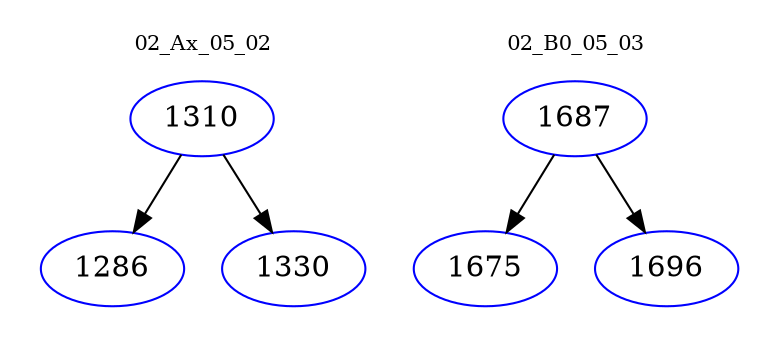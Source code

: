 digraph{
subgraph cluster_0 {
color = white
label = "02_Ax_05_02";
fontsize=10;
T0_1310 [label="1310", color="blue"]
T0_1310 -> T0_1286 [color="black"]
T0_1286 [label="1286", color="blue"]
T0_1310 -> T0_1330 [color="black"]
T0_1330 [label="1330", color="blue"]
}
subgraph cluster_1 {
color = white
label = "02_B0_05_03";
fontsize=10;
T1_1687 [label="1687", color="blue"]
T1_1687 -> T1_1675 [color="black"]
T1_1675 [label="1675", color="blue"]
T1_1687 -> T1_1696 [color="black"]
T1_1696 [label="1696", color="blue"]
}
}
